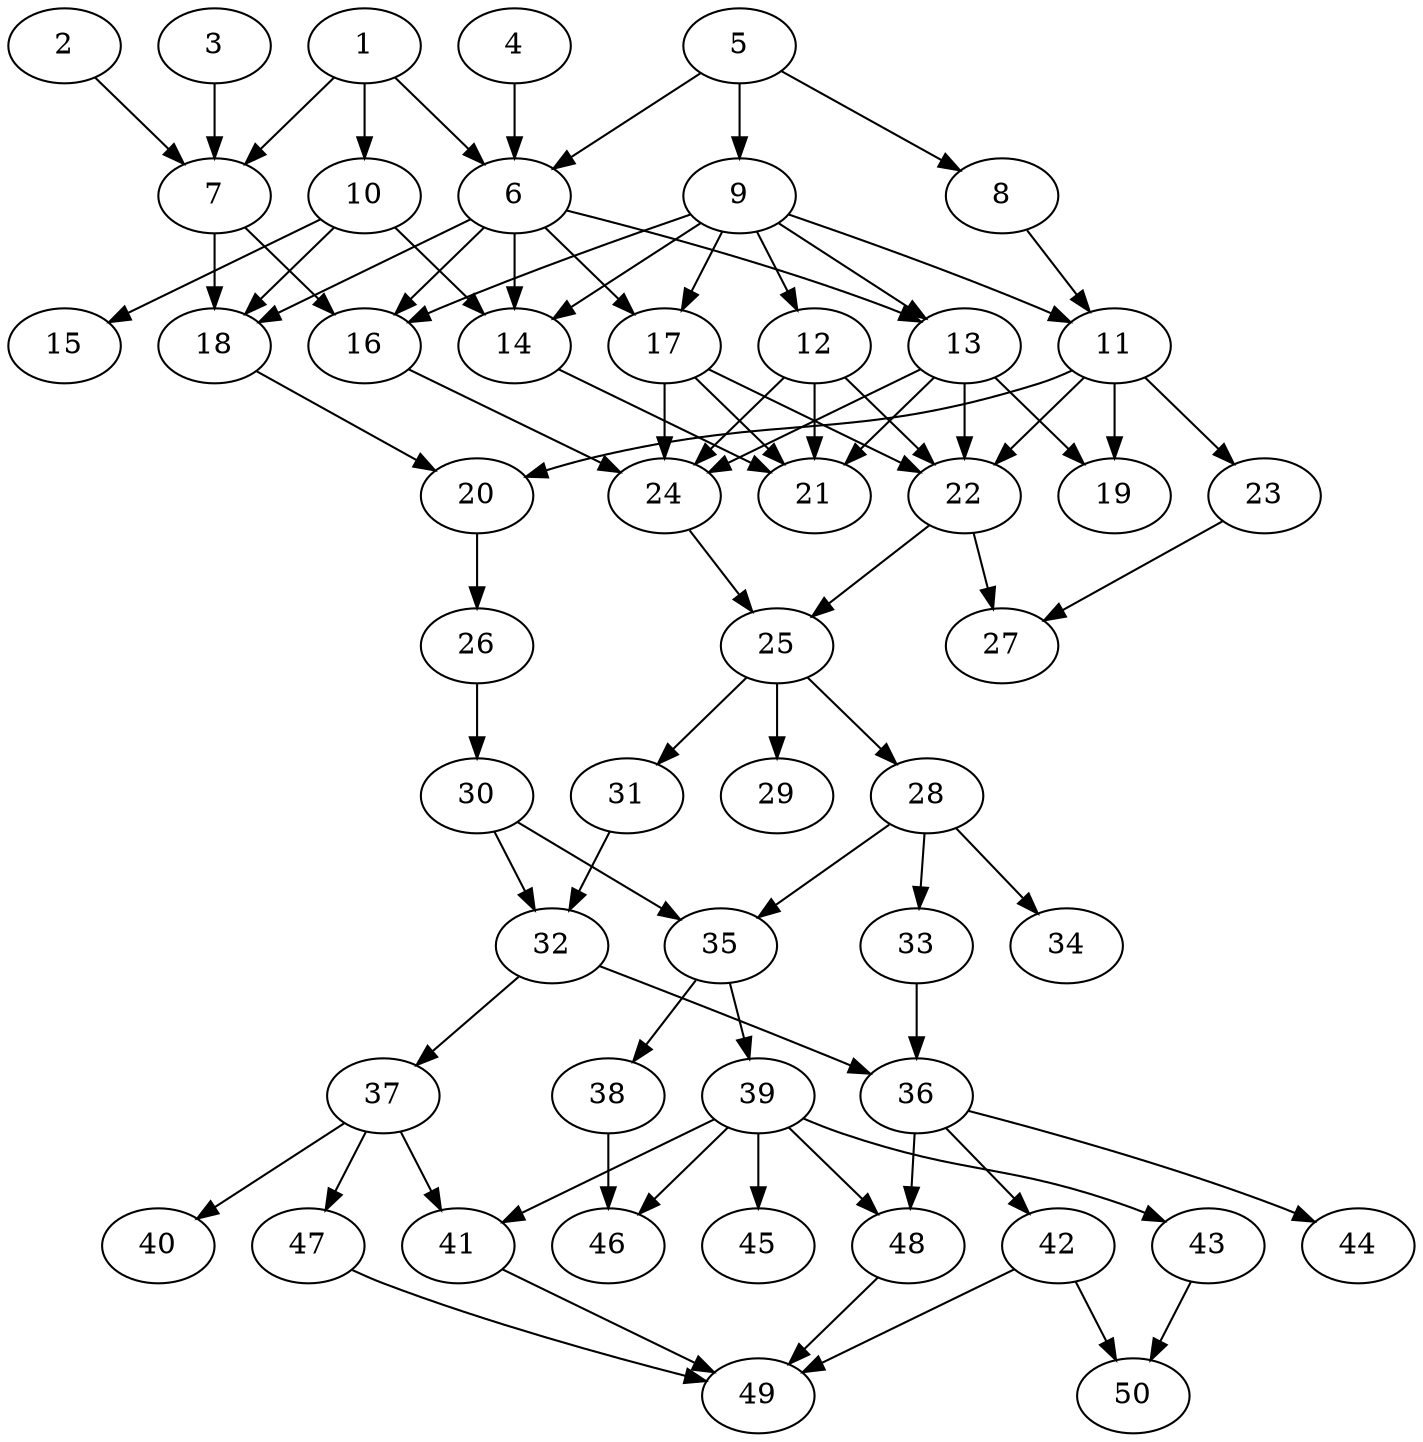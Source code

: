 // DAG automatically generated by daggen at Thu Oct  3 14:07:57 2019
// ./daggen --dot -n 50 --ccr 0.4 --fat 0.5 --regular 0.5 --density 0.5 --mindata 5242880 --maxdata 52428800 
digraph G {
  1 [size="66073600", alpha="0.12", expect_size="26429440"] 
  1 -> 6 [size ="26429440"]
  1 -> 7 [size ="26429440"]
  1 -> 10 [size ="26429440"]
  2 [size="36700160", alpha="0.02", expect_size="14680064"] 
  2 -> 7 [size ="14680064"]
  3 [size="31285760", alpha="0.04", expect_size="12514304"] 
  3 -> 7 [size ="12514304"]
  4 [size="98257920", alpha="0.07", expect_size="39303168"] 
  4 -> 6 [size ="39303168"]
  5 [size="60439040", alpha="0.10", expect_size="24175616"] 
  5 -> 6 [size ="24175616"]
  5 -> 8 [size ="24175616"]
  5 -> 9 [size ="24175616"]
  6 [size="34752000", alpha="0.12", expect_size="13900800"] 
  6 -> 13 [size ="13900800"]
  6 -> 14 [size ="13900800"]
  6 -> 16 [size ="13900800"]
  6 -> 17 [size ="13900800"]
  6 -> 18 [size ="13900800"]
  7 [size="98094080", alpha="0.09", expect_size="39237632"] 
  7 -> 16 [size ="39237632"]
  7 -> 18 [size ="39237632"]
  8 [size="17328640", alpha="0.03", expect_size="6931456"] 
  8 -> 11 [size ="6931456"]
  9 [size="60787200", alpha="0.07", expect_size="24314880"] 
  9 -> 11 [size ="24314880"]
  9 -> 12 [size ="24314880"]
  9 -> 13 [size ="24314880"]
  9 -> 14 [size ="24314880"]
  9 -> 16 [size ="24314880"]
  9 -> 17 [size ="24314880"]
  10 [size="80076800", alpha="0.04", expect_size="32030720"] 
  10 -> 14 [size ="32030720"]
  10 -> 15 [size ="32030720"]
  10 -> 18 [size ="32030720"]
  11 [size="109012480", alpha="0.10", expect_size="43604992"] 
  11 -> 19 [size ="43604992"]
  11 -> 20 [size ="43604992"]
  11 -> 22 [size ="43604992"]
  11 -> 23 [size ="43604992"]
  12 [size="64586240", alpha="0.07", expect_size="25834496"] 
  12 -> 21 [size ="25834496"]
  12 -> 22 [size ="25834496"]
  12 -> 24 [size ="25834496"]
  13 [size="77217280", alpha="0.10", expect_size="30886912"] 
  13 -> 19 [size ="30886912"]
  13 -> 21 [size ="30886912"]
  13 -> 22 [size ="30886912"]
  13 -> 24 [size ="30886912"]
  14 [size="99000320", alpha="0.12", expect_size="39600128"] 
  14 -> 21 [size ="39600128"]
  15 [size="20416000", alpha="0.01", expect_size="8166400"] 
  16 [size="78136320", alpha="0.03", expect_size="31254528"] 
  16 -> 24 [size ="31254528"]
  17 [size="29076480", alpha="0.06", expect_size="11630592"] 
  17 -> 21 [size ="11630592"]
  17 -> 22 [size ="11630592"]
  17 -> 24 [size ="11630592"]
  18 [size="81625600", alpha="0.14", expect_size="32650240"] 
  18 -> 20 [size ="32650240"]
  19 [size="99079680", alpha="0.02", expect_size="39631872"] 
  20 [size="19504640", alpha="0.12", expect_size="7801856"] 
  20 -> 26 [size ="7801856"]
  21 [size="41576960", alpha="0.11", expect_size="16630784"] 
  22 [size="101977600", alpha="0.14", expect_size="40791040"] 
  22 -> 25 [size ="40791040"]
  22 -> 27 [size ="40791040"]
  23 [size="25477120", alpha="0.00", expect_size="10190848"] 
  23 -> 27 [size ="10190848"]
  24 [size="86894080", alpha="0.01", expect_size="34757632"] 
  24 -> 25 [size ="34757632"]
  25 [size="37831680", alpha="0.09", expect_size="15132672"] 
  25 -> 28 [size ="15132672"]
  25 -> 29 [size ="15132672"]
  25 -> 31 [size ="15132672"]
  26 [size="44121600", alpha="0.02", expect_size="17648640"] 
  26 -> 30 [size ="17648640"]
  27 [size="62010880", alpha="0.08", expect_size="24804352"] 
  28 [size="98229760", alpha="0.16", expect_size="39291904"] 
  28 -> 33 [size ="39291904"]
  28 -> 34 [size ="39291904"]
  28 -> 35 [size ="39291904"]
  29 [size="60564480", alpha="0.11", expect_size="24225792"] 
  30 [size="72934400", alpha="0.18", expect_size="29173760"] 
  30 -> 32 [size ="29173760"]
  30 -> 35 [size ="29173760"]
  31 [size="26493440", alpha="0.01", expect_size="10597376"] 
  31 -> 32 [size ="10597376"]
  32 [size="92175360", alpha="0.13", expect_size="36870144"] 
  32 -> 36 [size ="36870144"]
  32 -> 37 [size ="36870144"]
  33 [size="57646080", alpha="0.15", expect_size="23058432"] 
  33 -> 36 [size ="23058432"]
  34 [size="59046400", alpha="0.12", expect_size="23618560"] 
  35 [size="63564800", alpha="0.11", expect_size="25425920"] 
  35 -> 38 [size ="25425920"]
  35 -> 39 [size ="25425920"]
  36 [size="118535680", alpha="0.00", expect_size="47414272"] 
  36 -> 42 [size ="47414272"]
  36 -> 44 [size ="47414272"]
  36 -> 48 [size ="47414272"]
  37 [size="127639040", alpha="0.13", expect_size="51055616"] 
  37 -> 40 [size ="51055616"]
  37 -> 41 [size ="51055616"]
  37 -> 47 [size ="51055616"]
  38 [size="57902080", alpha="0.16", expect_size="23160832"] 
  38 -> 46 [size ="23160832"]
  39 [size="31505920", alpha="0.15", expect_size="12602368"] 
  39 -> 41 [size ="12602368"]
  39 -> 43 [size ="12602368"]
  39 -> 45 [size ="12602368"]
  39 -> 46 [size ="12602368"]
  39 -> 48 [size ="12602368"]
  40 [size="96138240", alpha="0.14", expect_size="38455296"] 
  41 [size="82833920", alpha="0.18", expect_size="33133568"] 
  41 -> 49 [size ="33133568"]
  42 [size="87503360", alpha="0.18", expect_size="35001344"] 
  42 -> 49 [size ="35001344"]
  42 -> 50 [size ="35001344"]
  43 [size="43660800", alpha="0.19", expect_size="17464320"] 
  43 -> 50 [size ="17464320"]
  44 [size="15421440", alpha="0.13", expect_size="6168576"] 
  45 [size="88673280", alpha="0.11", expect_size="35469312"] 
  46 [size="34803200", alpha="0.15", expect_size="13921280"] 
  47 [size="36805120", alpha="0.06", expect_size="14722048"] 
  47 -> 49 [size ="14722048"]
  48 [size="110648320", alpha="0.13", expect_size="44259328"] 
  48 -> 49 [size ="44259328"]
  49 [size="88924160", alpha="0.07", expect_size="35569664"] 
  50 [size="57607680", alpha="0.11", expect_size="23043072"] 
}
